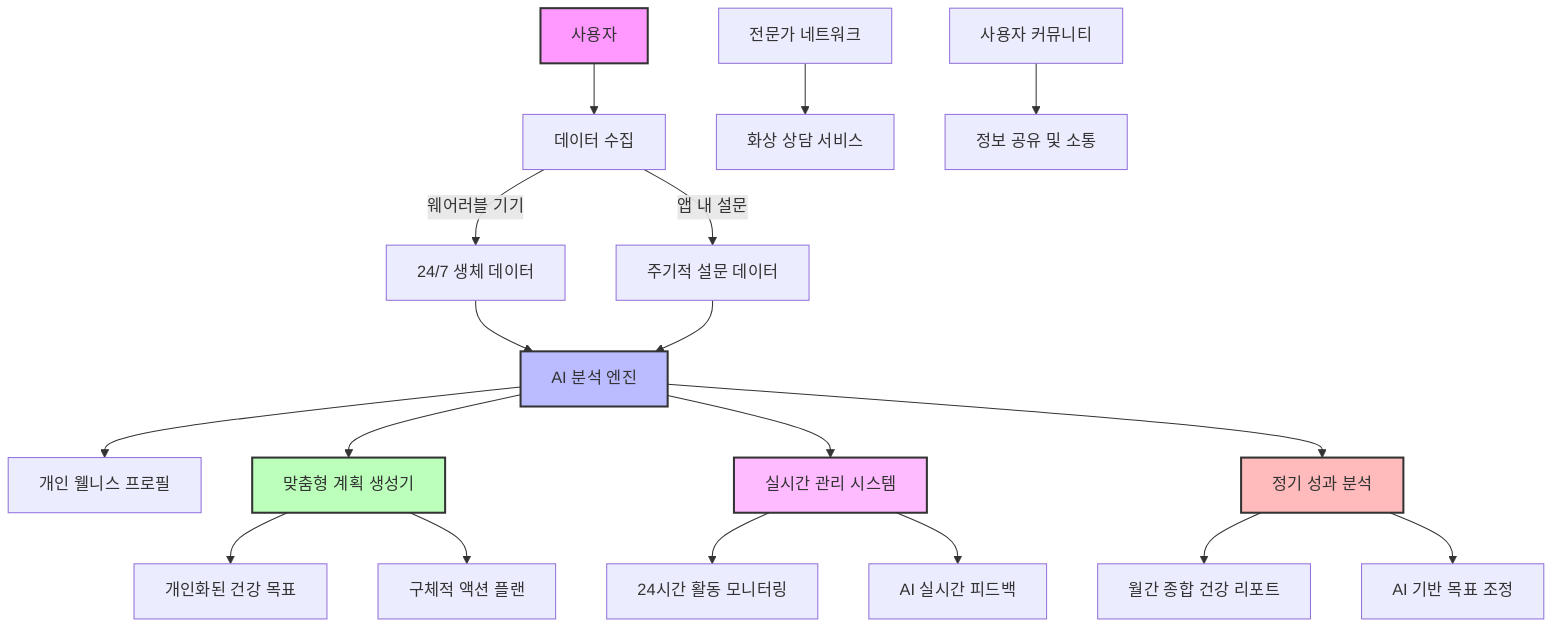 graph TB
    A[사용자] --> B[데이터 수집]
    B --> |웨어러블 기기| C[24/7 생체 데이터]
    B --> |앱 내 설문| D[주기적 설문 데이터]
    C --> E[AI 분석 엔진]
    D --> E
    E --> F[개인 웰니스 프로필]
    E --> G[맞춤형 계획 생성기]
    G --> H[개인화된 건강 목표]
    G --> I[구체적 액션 플랜]
    E --> J[실시간 관리 시스템]
    J --> K[24시간 활동 모니터링]
    J --> L[AI 실시간 피드백]
    M[전문가 네트워크] --> N[화상 상담 서비스]
    O[사용자 커뮤니티] --> P[정보 공유 및 소통]
    E --> Q[정기 성과 분석]
    Q --> R[월간 종합 건강 리포트]
    Q --> S[AI 기반 목표 조정]
    
    style A fill:#f9f,stroke:#333,stroke-width:2px
    style E fill:#bbf,stroke:#333,stroke-width:2px
    style G fill:#bfb,stroke:#333,stroke-width:2px
    style J fill:#fbf,stroke:#333,stroke-width:2px
    style Q fill:#fbb,stroke:#333,stroke-width:2px